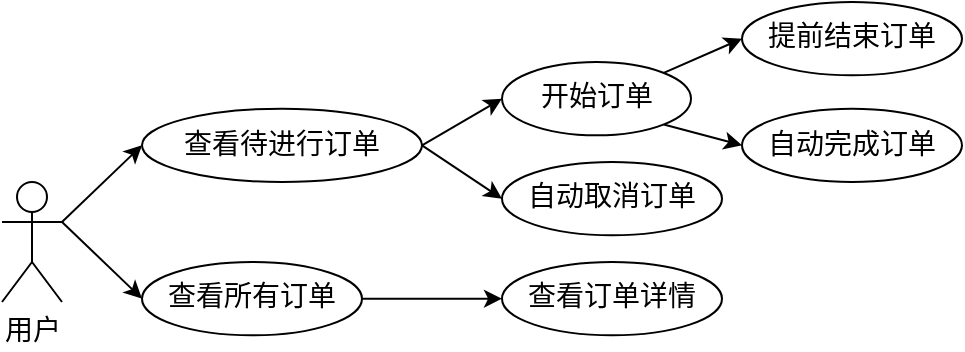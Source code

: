 <mxfile version="26.2.13">
  <diagram name="第 1 页" id="bXbiH3EwShpQN_3dVzvC">
    <mxGraphModel dx="870" dy="468" grid="1" gridSize="10" guides="1" tooltips="1" connect="1" arrows="1" fold="1" page="1" pageScale="1" pageWidth="827" pageHeight="1169" math="0" shadow="0">
      <root>
        <mxCell id="0" />
        <mxCell id="1" parent="0" />
        <mxCell id="0HjXq0CEjoln_zBARy2v-11" style="edgeStyle=none;rounded=0;orthogonalLoop=1;jettySize=auto;html=1;exitX=1;exitY=0.333;exitDx=0;exitDy=0;exitPerimeter=0;entryX=0;entryY=0.5;entryDx=0;entryDy=0;fontFamily=宋体;fontSize=14;" parent="1" source="rSCCLJno3e1j1hXcmhqp-1" target="rSCCLJno3e1j1hXcmhqp-4" edge="1">
          <mxGeometry relative="1" as="geometry" />
        </mxCell>
        <mxCell id="0HjXq0CEjoln_zBARy2v-12" style="edgeStyle=none;rounded=0;orthogonalLoop=1;jettySize=auto;html=1;exitX=1;exitY=0.333;exitDx=0;exitDy=0;exitPerimeter=0;entryX=0;entryY=0.5;entryDx=0;entryDy=0;fontFamily=宋体;fontSize=14;" parent="1" source="rSCCLJno3e1j1hXcmhqp-1" target="rSCCLJno3e1j1hXcmhqp-7" edge="1">
          <mxGeometry relative="1" as="geometry" />
        </mxCell>
        <mxCell id="rSCCLJno3e1j1hXcmhqp-1" value="用户" style="shape=umlActor;verticalLabelPosition=bottom;verticalAlign=top;html=1;outlineConnect=0;fontFamily=宋体;fontSize=14;" parent="1" vertex="1">
          <mxGeometry x="120" y="120.0" width="30" height="60" as="geometry" />
        </mxCell>
        <mxCell id="2t82qzao_Dj3ipLsuFm_-7" style="rounded=0;orthogonalLoop=1;jettySize=auto;html=1;exitX=1;exitY=0.5;exitDx=0;exitDy=0;entryX=0;entryY=0.5;entryDx=0;entryDy=0;fontFamily=宋体;fontSize=14;" parent="1" source="rSCCLJno3e1j1hXcmhqp-4" target="2t82qzao_Dj3ipLsuFm_-3" edge="1">
          <mxGeometry relative="1" as="geometry" />
        </mxCell>
        <mxCell id="2t82qzao_Dj3ipLsuFm_-8" style="rounded=0;orthogonalLoop=1;jettySize=auto;html=1;exitX=1;exitY=0.5;exitDx=0;exitDy=0;entryX=0;entryY=0.5;entryDx=0;entryDy=0;fontFamily=宋体;fontSize=14;" parent="1" source="rSCCLJno3e1j1hXcmhqp-4" target="2t82qzao_Dj3ipLsuFm_-6" edge="1">
          <mxGeometry relative="1" as="geometry" />
        </mxCell>
        <mxCell id="rSCCLJno3e1j1hXcmhqp-4" value="查看待进行订单" style="ellipse;whiteSpace=wrap;html=1;fontFamily=宋体;fontSize=14;" parent="1" vertex="1">
          <mxGeometry x="190" y="83.33" width="140" height="36.67" as="geometry" />
        </mxCell>
        <mxCell id="2t82qzao_Dj3ipLsuFm_-2" style="edgeStyle=orthogonalEdgeStyle;rounded=0;orthogonalLoop=1;jettySize=auto;html=1;exitX=1;exitY=0.5;exitDx=0;exitDy=0;entryX=0;entryY=0.5;entryDx=0;entryDy=0;fontFamily=宋体;fontSize=14;" parent="1" source="rSCCLJno3e1j1hXcmhqp-7" target="2t82qzao_Dj3ipLsuFm_-1" edge="1">
          <mxGeometry relative="1" as="geometry" />
        </mxCell>
        <mxCell id="rSCCLJno3e1j1hXcmhqp-7" value="查看所有订单" style="ellipse;whiteSpace=wrap;html=1;fontFamily=宋体;fontSize=14;" parent="1" vertex="1">
          <mxGeometry x="190" y="160" width="110" height="36.67" as="geometry" />
        </mxCell>
        <mxCell id="2t82qzao_Dj3ipLsuFm_-1" value="查看订单详情" style="ellipse;whiteSpace=wrap;html=1;fontFamily=宋体;fontSize=14;" parent="1" vertex="1">
          <mxGeometry x="370" y="160" width="110" height="36.67" as="geometry" />
        </mxCell>
        <mxCell id="2t82qzao_Dj3ipLsuFm_-9" style="rounded=0;orthogonalLoop=1;jettySize=auto;html=1;exitX=1;exitY=0;exitDx=0;exitDy=0;entryX=0;entryY=0.5;entryDx=0;entryDy=0;fontFamily=宋体;fontSize=14;" parent="1" source="2t82qzao_Dj3ipLsuFm_-3" target="2t82qzao_Dj3ipLsuFm_-5" edge="1">
          <mxGeometry relative="1" as="geometry" />
        </mxCell>
        <mxCell id="2t82qzao_Dj3ipLsuFm_-10" style="edgeStyle=none;rounded=0;orthogonalLoop=1;jettySize=auto;html=1;exitX=1;exitY=1;exitDx=0;exitDy=0;entryX=0;entryY=0.5;entryDx=0;entryDy=0;fontFamily=宋体;fontSize=14;" parent="1" source="2t82qzao_Dj3ipLsuFm_-3" target="2t82qzao_Dj3ipLsuFm_-4" edge="1">
          <mxGeometry relative="1" as="geometry" />
        </mxCell>
        <mxCell id="2t82qzao_Dj3ipLsuFm_-3" value="开始订单" style="ellipse;whiteSpace=wrap;html=1;fontFamily=宋体;fontSize=14;" parent="1" vertex="1">
          <mxGeometry x="370" y="60" width="94.5" height="36.67" as="geometry" />
        </mxCell>
        <mxCell id="2t82qzao_Dj3ipLsuFm_-4" value="自动完成订单" style="ellipse;whiteSpace=wrap;html=1;fontFamily=宋体;fontSize=14;" parent="1" vertex="1">
          <mxGeometry x="490" y="83.33" width="110" height="36.67" as="geometry" />
        </mxCell>
        <mxCell id="2t82qzao_Dj3ipLsuFm_-5" value="提前结束订单" style="ellipse;whiteSpace=wrap;html=1;fontFamily=宋体;fontSize=14;" parent="1" vertex="1">
          <mxGeometry x="490" y="30" width="110" height="36.67" as="geometry" />
        </mxCell>
        <mxCell id="2t82qzao_Dj3ipLsuFm_-6" value="自动取消订单" style="ellipse;whiteSpace=wrap;html=1;fontFamily=宋体;fontSize=14;" parent="1" vertex="1">
          <mxGeometry x="370" y="110" width="110" height="36.67" as="geometry" />
        </mxCell>
      </root>
    </mxGraphModel>
  </diagram>
</mxfile>
